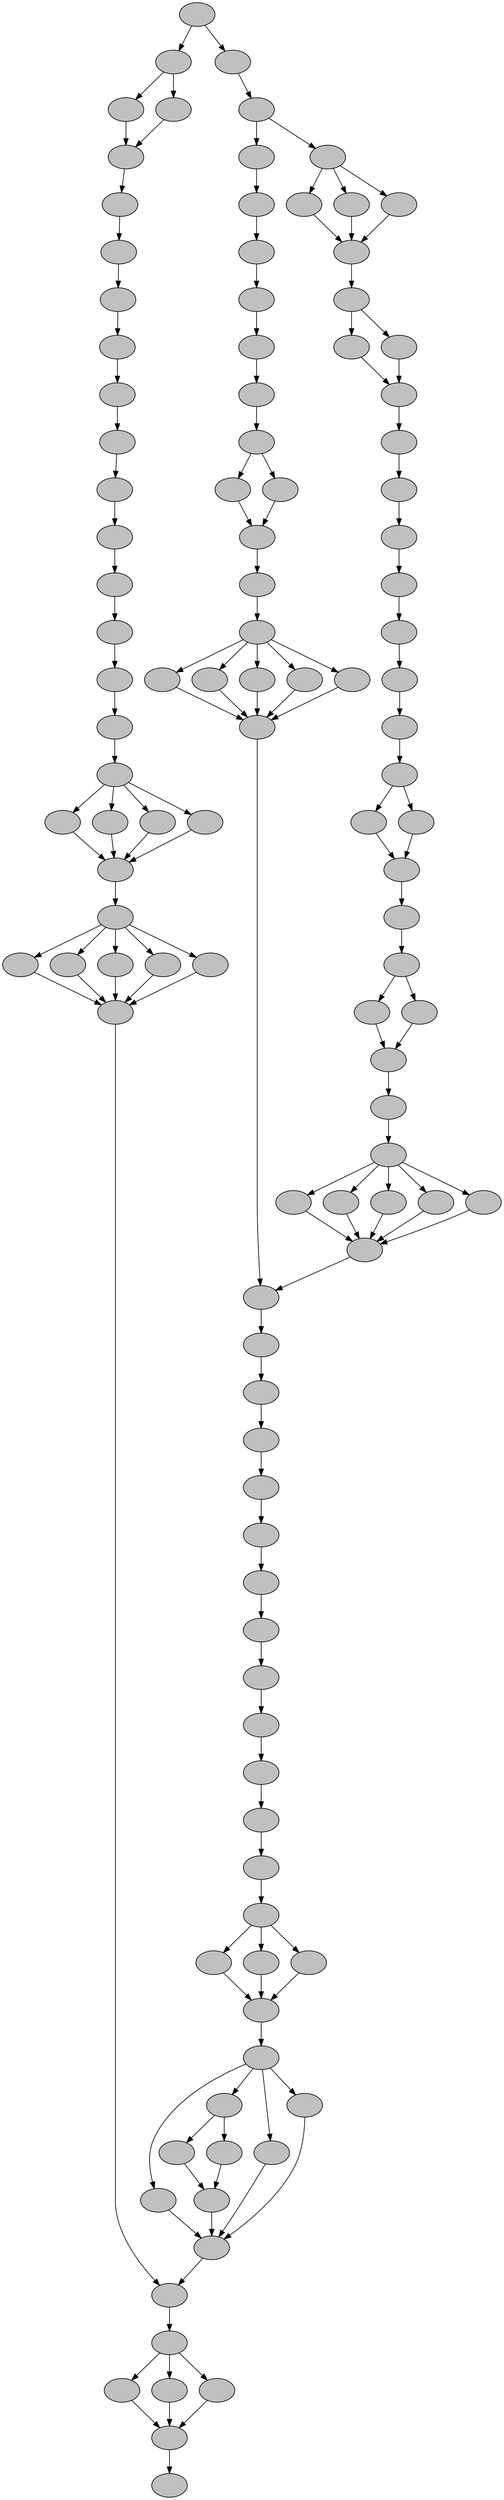 strict digraph transmit_1099 {
	graph [name=transmit_1099];
	node [label="\N"];
	node0	[codeSize="\"30 b\"",
		fillcolor=grey,
		label="",
		peek="\"0\"",
		peekType="\"void\"",
		pop="\"0\"",
		popType="\"void\"",
		push="\"0\"",
		pushType="\"void\"",
		stackSize="\"32 b\"",
		style=filled,
		work="\"0\""];
	node1	[codeSize="\"30 b\"",
		fillcolor=grey,
		label="",
		peek="\"0\"",
		peekType="\"void\"",
		pop="\"0\"",
		popType="\"void\"",
		push="\"0\"",
		pushType="\"void\"",
		stackSize="\"32 b\"",
		style=filled,
		work="\"0\""];
	node0 -> node1;
	node30	[codeSize="\"0 b\"",
		fillcolor=grey,
		label="",
		peek="\"0\"",
		peekType="\"void\"",
		pop="\"0\"",
		popType="\"void\"",
		push="\"800\"",
		pushType="\"bit\"",
		stackSize="\"0 b\"",
		style=filled,
		work="\"0\""];
	node0 -> node30;
	node2	[codeSize="\"640 b\"",
		fillcolor=grey,
		label="",
		peek="\"0\"",
		peekType="\"void\"",
		pop="\"0\"",
		popType="\"void\"",
		push="\"64\"",
		pushType="\"complex\"",
		stackSize="\"0 b\"",
		style=filled,
		work="\"320\""];
	node1 -> node2;
	node3	[codeSize="\"640 b\"",
		fillcolor=grey,
		label="",
		peek="\"0\"",
		peekType="\"void\"",
		pop="\"0\"",
		popType="\"void\"",
		push="\"64\"",
		pushType="\"complex\"",
		stackSize="\"0 b\"",
		style=filled,
		work="\"320\""];
	node1 -> node3;
	node4	[codeSize="\"42 b\"",
		fillcolor=grey,
		label="",
		peek="\"0\"",
		peekType="\"void\"",
		pop="\"128\"",
		popType="\"complex\"",
		push="\"128\"",
		pushType="\"complex\"",
		stackSize="\"96 b\"",
		style=filled,
		work="\"0\""];
	node2 -> node4;
	node3 -> node4;
	node5	[codeSize="\"64 b\"",
		fillcolor=grey,
		label="",
		peek="\"128\"",
		peekType="\"complex\"",
		pop="\"128\"",
		popType="\"complex\"",
		push="\"128\"",
		pushType="\"complex\"",
		stackSize="\"608 b\"",
		style=filled,
		work="\"672\""];
	node4 -> node5;
	node6	[codeSize="\"68 b\"",
		fillcolor=grey,
		label="",
		peek="\"128\"",
		peekType="\"complex\"",
		pop="\"128\"",
		popType="\"complex\"",
		push="\"128\"",
		pushType="\"complex\"",
		stackSize="\"1056 b\"",
		style=filled,
		work="\"832\""];
	node5 -> node6;
	node7	[codeSize="\"68 b\"",
		fillcolor=grey,
		label="",
		peek="\"128\"",
		peekType="\"complex\"",
		pop="\"128\"",
		popType="\"complex\"",
		push="\"128\"",
		pushType="\"complex\"",
		stackSize="\"1056 b\"",
		style=filled,
		work="\"416\""];
	node6 -> node7;
	node8	[codeSize="\"68 b\"",
		fillcolor=grey,
		label="",
		peek="\"128\"",
		peekType="\"complex\"",
		pop="\"128\"",
		popType="\"complex\"",
		push="\"128\"",
		pushType="\"complex\"",
		stackSize="\"1056 b\"",
		style=filled,
		work="\"208\""];
	node7 -> node8;
	node9	[codeSize="\"68 b\"",
		fillcolor=grey,
		label="",
		peek="\"128\"",
		peekType="\"complex\"",
		pop="\"128\"",
		popType="\"complex\"",
		push="\"128\"",
		pushType="\"complex\"",
		stackSize="\"1056 b\"",
		style=filled,
		work="\"104\""];
	node8 -> node9;
	node10	[codeSize="\"68 b\"",
		fillcolor=grey,
		label="",
		peek="\"128\"",
		peekType="\"complex\"",
		pop="\"128\"",
		popType="\"complex\"",
		push="\"128\"",
		pushType="\"complex\"",
		stackSize="\"1056 b\"",
		style=filled,
		work="\"52\""];
	node9 -> node10;
	node11	[codeSize="\"394 b\"",
		fillcolor=grey,
		label="",
		peek="\"128\"",
		peekType="\"complex\"",
		pop="\"128\"",
		popType="\"complex\"",
		push="\"128\"",
		pushType="\"complex\"",
		stackSize="\"4640 b\"",
		style=filled,
		work="\"159\""];
	node10 -> node11;
	node12	[codeSize="\"394 b\"",
		fillcolor=grey,
		label="",
		peek="\"128\"",
		peekType="\"complex\"",
		pop="\"128\"",
		popType="\"complex\"",
		push="\"128\"",
		pushType="\"complex\"",
		stackSize="\"5664 b\"",
		style=filled,
		work="\"314\""];
	node11 -> node12;
	node13	[codeSize="\"394 b\"",
		fillcolor=grey,
		label="",
		peek="\"128\"",
		peekType="\"complex\"",
		pop="\"128\"",
		popType="\"complex\"",
		push="\"128\"",
		pushType="\"complex\"",
		stackSize="\"7712 b\"",
		style=filled,
		work="\"624\""];
	node12 -> node13;
	node14	[codeSize="\"394 b\"",
		fillcolor=grey,
		label="",
		peek="\"128\"",
		peekType="\"complex\"",
		pop="\"128\"",
		popType="\"complex\"",
		push="\"128\"",
		pushType="\"complex\"",
		stackSize="\"11808 b\"",
		style=filled,
		work="\"1244\""];
	node13 -> node14;
	node15	[codeSize="\"394 b\"",
		fillcolor=grey,
		label="",
		peek="\"128\"",
		peekType="\"complex\"",
		pop="\"128\"",
		popType="\"complex\"",
		push="\"128\"",
		pushType="\"complex\"",
		stackSize="\"20000 b\"",
		style=filled,
		work="\"2484\""];
	node14 -> node15;
	node16	[codeSize="\"432 b\"",
		fillcolor=grey,
		label="",
		peek="\"128\"",
		peekType="\"complex\"",
		pop="\"128\"",
		popType="\"complex\"",
		push="\"128\"",
		pushType="\"complex\"",
		stackSize="\"36384 b\"",
		style=filled,
		work="\"5476\""];
	node15 -> node16;
	node17	[codeSize="\"36 b\"",
		fillcolor=grey,
		label="",
		peek="\"0\"",
		peekType="\"void\"",
		pop="\"128\"",
		popType="\"complex\"",
		push="\"128\"",
		pushType="\"complex\"",
		stackSize="\"544 b\"",
		style=filled,
		work="\"0\""];
	node16 -> node17;
	node18	[codeSize="\"38 b\"",
		fillcolor=grey,
		label="",
		peek="\"128\"",
		peekType="\"complex\"",
		pop="\"128\"",
		popType="\"complex\"",
		push="\"64\"",
		pushType="\"complex\"",
		stackSize="\"64 b\"",
		style=filled,
		work="\"416\""];
	node17 -> node18;
	node19	[codeSize="\"12 b\"",
		fillcolor=grey,
		label="",
		peek="\"128\"",
		peekType="\"complex\"",
		pop="\"128\"",
		popType="\"complex\"",
		push="\"128\"",
		pushType="\"complex\"",
		stackSize="\"512 b\"",
		style=filled,
		work="\"6\""];
	node17 -> node19;
	node20	[codeSize="\"12 b\"",
		fillcolor=grey,
		label="",
		peek="\"128\"",
		peekType="\"complex\"",
		pop="\"128\"",
		popType="\"complex\"",
		push="\"128\"",
		pushType="\"complex\"",
		stackSize="\"512 b\"",
		style=filled,
		work="\"6\""];
	node17 -> node20;
	node21	[codeSize="\"38 b\"",
		fillcolor=grey,
		label="",
		peek="\"128\"",
		peekType="\"complex\"",
		pop="\"128\"",
		popType="\"complex\"",
		push="\"2\"",
		pushType="\"complex\"",
		stackSize="\"64 b\"",
		style=filled,
		work="\"323\""];
	node17 -> node21;
	node22	[codeSize="\"72 b\"",
		fillcolor=grey,
		label="",
		peek="\"0\"",
		peekType="\"void\"",
		pop="\"322\"",
		popType="\"complex\"",
		push="\"322\"",
		pushType="\"complex\"",
		stackSize="\"128 b\"",
		style=filled,
		work="\"0\""];
	node18 -> node22;
	node19 -> node22;
	node20 -> node22;
	node21 -> node22;
	node23	[codeSize="\"84 b\"",
		fillcolor=grey,
		label="",
		peek="\"0\"",
		peekType="\"void\"",
		pop="\"322\"",
		popType="\"complex\"",
		push="\"322\"",
		pushType="\"complex\"",
		stackSize="\"128 b\"",
		style=filled,
		work="\"0\""];
	node22 -> node23;
	node24	[codeSize="\"162 b\"",
		fillcolor=grey,
		label="",
		peek="\"1\"",
		peekType="\"complex\"",
		pop="\"1\"",
		popType="\"complex\"",
		push="\"1\"",
		pushType="\"complex\"",
		stackSize="\"1536 b\"",
		style=filled,
		work="\"134\""];
	node23 -> node24;
	node25	[codeSize="\"12 b\"",
		fillcolor=grey,
		label="",
		peek="\"159\"",
		peekType="\"complex\"",
		pop="\"159\"",
		popType="\"complex\"",
		push="\"159\"",
		pushType="\"complex\"",
		stackSize="\"512 b\"",
		style=filled,
		work="\"6\""];
	node23 -> node25;
	node26	[codeSize="\"202 b\"",
		fillcolor=grey,
		label="",
		peek="\"2\"",
		peekType="\"complex\"",
		pop="\"2\"",
		popType="\"complex\"",
		push="\"1\"",
		pushType="\"complex\"",
		stackSize="\"2560 b\"",
		style=filled,
		work="\"153\""];
	node23 -> node26;
	node27	[codeSize="\"12 b\"",
		fillcolor=grey,
		label="",
		peek="\"159\"",
		peekType="\"complex\"",
		pop="\"159\"",
		popType="\"complex\"",
		push="\"159\"",
		pushType="\"complex\"",
		stackSize="\"512 b\"",
		style=filled,
		work="\"6\""];
	node23 -> node27;
	node28	[codeSize="\"12 b\"",
		fillcolor=grey,
		label="",
		peek="\"1\"",
		peekType="\"complex\"",
		pop="\"1\"",
		popType="\"complex\"",
		push="\"1\"",
		pushType="\"complex\"",
		stackSize="\"512 b\"",
		style=filled,
		work="\"6\""];
	node23 -> node28;
	node29	[codeSize="\"78 b\"",
		fillcolor=grey,
		label="",
		peek="\"0\"",
		peekType="\"void\"",
		pop="\"321\"",
		popType="\"complex\"",
		push="\"321\"",
		pushType="\"complex\"",
		stackSize="\"96 b\"",
		style=filled,
		work="\"0\""];
	node24 -> node29;
	node25 -> node29;
	node26 -> node29;
	node27 -> node29;
	node28 -> node29;
	node110	[codeSize="\"42 b\"",
		fillcolor=grey,
		label="",
		peek="\"0\"",
		peekType="\"void\"",
		pop="\"882\"",
		popType="\"complex\"",
		push="\"882\"",
		pushType="\"complex\"",
		stackSize="\"96 b\"",
		style=filled,
		work="\"0\""];
	node29 -> node110;
	node31	[codeSize="\"36 b\"",
		fillcolor=grey,
		label="",
		peek="\"0\"",
		peekType="\"void\"",
		pop="\"800\"",
		popType="\"int\"",
		push="\"800\"",
		pushType="\"int\"",
		stackSize="\"64 b\"",
		style=filled,
		work="\"0\""];
	node30 -> node31;
	node32	[codeSize="\"86 b\"",
		fillcolor=grey,
		label="",
		peek="\"0\"",
		peekType="\"void\"",
		pop="\"0\"",
		popType="\"void\"",
		push="\"24\"",
		pushType="\"int\"",
		stackSize="\"104 b\"",
		style=filled,
		work="\"157\""];
	node31 -> node32;
	node50	[codeSize="\"48 b\"",
		fillcolor=grey,
		label="",
		peek="\"0\"",
		peekType="\"void\"",
		pop="\"800\"",
		popType="\"int\"",
		push="\"800\"",
		pushType="\"int\"",
		stackSize="\"64 b\"",
		style=filled,
		work="\"0\""];
	node31 -> node50;
	node33	[codeSize="\"12 b\"",
		fillcolor=grey,
		label="",
		peek="\"24\"",
		peekType="\"int\"",
		pop="\"24\"",
		popType="\"int\"",
		push="\"24\"",
		pushType="\"int\"",
		stackSize="\"0 b\"",
		style=filled,
		work="\"6\""];
	node32 -> node33;
	node34	[codeSize="\"238 b\"",
		fillcolor=grey,
		label="",
		peek="\"168\"",
		peekType="\"int\"",
		pop="\"24\"",
		popType="\"int\"",
		push="\"48\"",
		pushType="\"int\"",
		stackSize="\"64 b\"",
		style=filled,
		work="\"47\""];
	node33 -> node34;
	node35	[codeSize="\"54 b\"",
		fillcolor=grey,
		label="",
		peek="\"48\"",
		peekType="\"int\"",
		pop="\"48\"",
		popType="\"int\"",
		push="\"48\"",
		pushType="\"int\"",
		stackSize="\"96 b\"",
		style=filled,
		work="\"563\""];
	node34 -> node35;
	node36	[codeSize="\"12 b\"",
		fillcolor=grey,
		label="",
		peek="\"48\"",
		peekType="\"int\"",
		pop="\"48\"",
		popType="\"int\"",
		push="\"48\"",
		pushType="\"int\"",
		stackSize="\"32 b\"",
		style=filled,
		work="\"6\""];
	node35 -> node36;
	node37	[codeSize="\"24 b\"",
		fillcolor=grey,
		label="",
		peek="\"48\"",
		peekType="\"int\"",
		pop="\"48\"",
		popType="\"int\"",
		push="\"48\"",
		pushType="\"complex\"",
		stackSize="\"544 b\"",
		style=filled,
		work="\"12\""];
	node36 -> node37;
	node38	[codeSize="\"36 b\"",
		fillcolor=grey,
		label="",
		peek="\"0\"",
		peekType="\"void\"",
		pop="\"48\"",
		popType="\"complex\"",
		push="\"48\"",
		pushType="\"complex\"",
		stackSize="\"64 b\"",
		style=filled,
		work="\"0\""];
	node37 -> node38;
	node39	[codeSize="\"12 b\"",
		fillcolor=grey,
		label="",
		peek="\"48\"",
		peekType="\"complex\"",
		pop="\"48\"",
		popType="\"complex\"",
		push="\"48\"",
		pushType="\"complex\"",
		stackSize="\"512 b\"",
		style=filled,
		work="\"6\""];
	node38 -> node39;
	node40	[codeSize="\"40 b\"",
		fillcolor=grey,
		label="",
		peek="\"0\"",
		peekType="\"void\"",
		pop="\"0\"",
		popType="\"void\"",
		push="\"4\"",
		pushType="\"complex\"",
		stackSize="\"1024 b\"",
		style=filled,
		work="\"20\""];
	node38 -> node40;
	node41	[codeSize="\"42 b\"",
		fillcolor=grey,
		label="",
		peek="\"0\"",
		peekType="\"void\"",
		pop="\"52\"",
		popType="\"complex\"",
		push="\"52\"",
		pushType="\"complex\"",
		stackSize="\"96 b\"",
		style=filled,
		work="\"0\""];
	node39 -> node41;
	node40 -> node41;
	node42	[codeSize="\"294 b\"",
		fillcolor=grey,
		label="",
		peek="\"52\"",
		peekType="\"complex\"",
		pop="\"52\"",
		popType="\"complex\"",
		push="\"52\"",
		pushType="\"complex\"",
		stackSize="\"4256 b\"",
		style=filled,
		work="\"468\""];
	node41 -> node42;
	node43	[codeSize="\"78 b\"",
		fillcolor=grey,
		label="",
		peek="\"0\"",
		peekType="\"void\"",
		pop="\"52\"",
		popType="\"complex\"",
		push="\"52\"",
		pushType="\"complex\"",
		stackSize="\"96 b\"",
		style=filled,
		work="\"0\""];
	node42 -> node43;
	node44	[codeSize="\"14 b\"",
		fillcolor=grey,
		label="",
		peek="\"0\"",
		peekType="\"void\"",
		pop="\"0\"",
		popType="\"void\"",
		push="\"6\"",
		pushType="\"complex\"",
		stackSize="\"512 b\"",
		style=filled,
		work="\"7\""];
	node43 -> node44;
	node45	[codeSize="\"12 b\"",
		fillcolor=grey,
		label="",
		peek="\"26\"",
		peekType="\"complex\"",
		pop="\"26\"",
		popType="\"complex\"",
		push="\"26\"",
		pushType="\"complex\"",
		stackSize="\"512 b\"",
		style=filled,
		work="\"6\""];
	node43 -> node45;
	node46	[codeSize="\"14 b\"",
		fillcolor=grey,
		label="",
		peek="\"0\"",
		peekType="\"void\"",
		pop="\"0\"",
		popType="\"void\"",
		push="\"1\"",
		pushType="\"complex\"",
		stackSize="\"512 b\"",
		style=filled,
		work="\"7\""];
	node43 -> node46;
	node47	[codeSize="\"12 b\"",
		fillcolor=grey,
		label="",
		peek="\"26\"",
		peekType="\"complex\"",
		pop="\"26\"",
		popType="\"complex\"",
		push="\"26\"",
		pushType="\"complex\"",
		stackSize="\"512 b\"",
		style=filled,
		work="\"6\""];
	node43 -> node47;
	node48	[codeSize="\"14 b\"",
		fillcolor=grey,
		label="",
		peek="\"0\"",
		peekType="\"void\"",
		pop="\"0\"",
		popType="\"void\"",
		push="\"5\"",
		pushType="\"complex\"",
		stackSize="\"512 b\"",
		style=filled,
		work="\"7\""];
	node43 -> node48;
	node49	[codeSize="\"90 b\"",
		fillcolor=grey,
		label="",
		peek="\"0\"",
		peekType="\"void\"",
		pop="\"64\"",
		popType="\"complex\"",
		push="\"64\"",
		pushType="\"complex\"",
		stackSize="\"160 b\"",
		style=filled,
		work="\"0\""];
	node44 -> node49;
	node45 -> node49;
	node46 -> node49;
	node47 -> node49;
	node48 -> node49;
	node83	[codeSize="\"42 b\"",
		fillcolor=grey,
		label="",
		peek="\"0\"",
		peekType="\"void\"",
		pop="\"448\"",
		popType="\"complex\"",
		push="\"448\"",
		pushType="\"complex\"",
		stackSize="\"96 b\"",
		style=filled,
		work="\"0\""];
	node49 -> node83;
	node51	[codeSize="\"6 b\"",
		fillcolor=grey,
		label="",
		peek="\"0\"",
		peekType="\"void\"",
		pop="\"0\"",
		popType="\"void\"",
		push="\"16\"",
		pushType="\"int\"",
		stackSize="\"0 b\"",
		style=filled,
		work="\"3\""];
	node50 -> node51;
	node52	[codeSize="\"12 b\"",
		fillcolor=grey,
		label="",
		peek="\"800\"",
		peekType="\"int\"",
		pop="\"800\"",
		popType="\"int\"",
		push="\"800\"",
		pushType="\"int\"",
		stackSize="\"32 b\"",
		style=filled,
		work="\"6\""];
	node50 -> node52;
	node53	[codeSize="\"6 b\"",
		fillcolor=grey,
		label="",
		peek="\"0\"",
		peekType="\"void\"",
		pop="\"0\"",
		popType="\"void\"",
		push="\"48\"",
		pushType="\"int\"",
		stackSize="\"0 b\"",
		style=filled,
		work="\"3\""];
	node50 -> node53;
	node54	[codeSize="\"60 b\"",
		fillcolor=grey,
		label="",
		peek="\"0\"",
		peekType="\"void\"",
		pop="\"864\"",
		popType="\"int\"",
		push="\"864\"",
		pushType="\"int\"",
		stackSize="\"128 b\"",
		style=filled,
		work="\"0\""];
	node51 -> node54;
	node52 -> node54;
	node53 -> node54;
	node55	[codeSize="\"30 b\"",
		fillcolor=grey,
		label="",
		peek="\"0\"",
		peekType="\"void\"",
		pop="\"864\"",
		popType="\"int\"",
		push="\"864\"",
		pushType="\"int\"",
		stackSize="\"32 b\"",
		style=filled,
		work="\"0\""];
	node54 -> node55;
	node56	[codeSize="\"12 b\"",
		fillcolor=grey,
		label="",
		peek="\"864\"",
		peekType="\"int\"",
		pop="\"864\"",
		popType="\"int\"",
		push="\"864\"",
		pushType="\"int\"",
		stackSize="\"32 b\"",
		style=filled,
		work="\"6\""];
	node55 -> node56;
	node57	[codeSize="\"90 b\"",
		fillcolor=grey,
		label="",
		peek="\"0\"",
		peekType="\"void\"",
		pop="\"0\"",
		popType="\"void\"",
		push="\"864\"",
		pushType="\"int\"",
		stackSize="\"64 b\"",
		style=filled,
		work="\"52\""];
	node55 -> node57;
	node58	[codeSize="\"30 b\"",
		fillcolor=grey,
		label="",
		peek="\"0\"",
		peekType="\"void\"",
		pop="\"1728\"",
		popType="\"int\"",
		push="\"1728\"",
		pushType="\"int\"",
		stackSize="\"32 b\"",
		style=filled,
		work="\"0\""];
	node56 -> node58;
	node57 -> node58;
	node59	[codeSize="\"18 b\"",
		fillcolor=grey,
		label="",
		peek="\"1728\"",
		peekType="\"int\"",
		pop="\"1728\"",
		popType="\"int\"",
		push="\"864\"",
		pushType="\"int\"",
		stackSize="\"64 b\"",
		style=filled,
		work="\"10\""];
	node58 -> node59;
	node60	[codeSize="\"66 b\"",
		fillcolor=grey,
		label="",
		peek="\"864\"",
		peekType="\"int\"",
		pop="\"864\"",
		popType="\"int\"",
		push="\"864\"",
		pushType="\"int\"",
		stackSize="\"96 b\"",
		style=filled,
		work="\"6912\""];
	node59 -> node60;
	node61	[codeSize="\"12 b\"",
		fillcolor=grey,
		label="",
		peek="\"864\"",
		peekType="\"int\"",
		pop="\"864\"",
		popType="\"int\"",
		push="\"864\"",
		pushType="\"int\"",
		stackSize="\"0 b\"",
		style=filled,
		work="\"6\""];
	node60 -> node61;
	node62	[codeSize="\"238 b\"",
		fillcolor=grey,
		label="",
		peek="\"6048\"",
		peekType="\"int\"",
		pop="\"864\"",
		popType="\"int\"",
		push="\"1728\"",
		pushType="\"int\"",
		stackSize="\"64 b\"",
		style=filled,
		work="\"47\""];
	node61 -> node62;
	node63	[codeSize="\"60 b\"",
		fillcolor=grey,
		label="",
		peek="\"1728\"",
		peekType="\"int\"",
		pop="\"1728\"",
		popType="\"int\"",
		push="\"1152\"",
		pushType="\"int\"",
		stackSize="\"0 b\"",
		style=filled,
		work="\"30\""];
	node62 -> node63;
	node64	[codeSize="\"54 b\"",
		fillcolor=grey,
		label="",
		peek="\"1152\"",
		peekType="\"int\"",
		pop="\"1152\"",
		popType="\"int\"",
		push="\"1152\"",
		pushType="\"int\"",
		stackSize="\"96 b\"",
		style=filled,
		work="\"2147\""];
	node63 -> node64;
	node65	[codeSize="\"12 b\"",
		fillcolor=grey,
		label="",
		peek="\"1152\"",
		peekType="\"int\"",
		pop="\"1152\"",
		popType="\"int\"",
		push="\"1152\"",
		pushType="\"int\"",
		stackSize="\"32 b\"",
		style=filled,
		work="\"6\""];
	node64 -> node65;
	node66	[codeSize="\"42 b\"",
		fillcolor=grey,
		label="",
		peek="\"0\"",
		peekType="\"void\"",
		pop="\"1152\"",
		popType="\"int\"",
		push="\"1152\"",
		pushType="\"int\"",
		stackSize="\"96 b\"",
		style=filled,
		work="\"0\""];
	node65 -> node66;
	node67	[codeSize="\"12 b\"",
		fillcolor=grey,
		label="",
		peek="\"576\"",
		peekType="\"int\"",
		pop="\"576\"",
		popType="\"int\"",
		push="\"576\"",
		pushType="\"int\"",
		stackSize="\"32 b\"",
		style=filled,
		work="\"6\""];
	node66 -> node67;
	node68	[codeSize="\"24 b\"",
		fillcolor=grey,
		label="",
		peek="\"576\"",
		peekType="\"int\"",
		pop="\"576\"",
		popType="\"int\"",
		push="\"576\"",
		pushType="\"int\"",
		stackSize="\"64 b\"",
		style=filled,
		work="\"12\""];
	node66 -> node68;
	node69	[codeSize="\"42 b\"",
		fillcolor=grey,
		label="",
		peek="\"0\"",
		peekType="\"void\"",
		pop="\"1152\"",
		popType="\"int\"",
		push="\"1152\"",
		pushType="\"int\"",
		stackSize="\"96 b\"",
		style=filled,
		work="\"0\""];
	node67 -> node69;
	node68 -> node69;
	node70	[codeSize="\"126 b\"",
		fillcolor=grey,
		label="",
		peek="\"1152\"",
		peekType="\"int\"",
		pop="\"1152\"",
		popType="\"int\"",
		push="\"288\"",
		pushType="\"complex\"",
		stackSize="\"640 b\"",
		style=filled,
		work="\"115\""];
	node69 -> node70;
	node71	[codeSize="\"36 b\"",
		fillcolor=grey,
		label="",
		peek="\"0\"",
		peekType="\"void\"",
		pop="\"288\"",
		popType="\"complex\"",
		push="\"288\"",
		pushType="\"complex\"",
		stackSize="\"64 b\"",
		style=filled,
		work="\"0\""];
	node70 -> node71;
	node72	[codeSize="\"12 b\"",
		fillcolor=grey,
		label="",
		peek="\"288\"",
		peekType="\"complex\"",
		pop="\"288\"",
		popType="\"complex\"",
		push="\"288\"",
		pushType="\"complex\"",
		stackSize="\"512 b\"",
		style=filled,
		work="\"6\""];
	node71 -> node72;
	node73	[codeSize="\"460 b\"",
		fillcolor=grey,
		label="",
		peek="\"0\"",
		peekType="\"void\"",
		pop="\"0\"",
		popType="\"void\"",
		push="\"24\"",
		pushType="\"complex\"",
		stackSize="\"2624 b\"",
		style=filled,
		work="\"225\""];
	node71 -> node73;
	node74	[codeSize="\"42 b\"",
		fillcolor=grey,
		label="",
		peek="\"0\"",
		peekType="\"void\"",
		pop="\"312\"",
		popType="\"complex\"",
		push="\"312\"",
		pushType="\"complex\"",
		stackSize="\"96 b\"",
		style=filled,
		work="\"0\""];
	node72 -> node74;
	node73 -> node74;
	node75	[codeSize="\"294 b\"",
		fillcolor=grey,
		label="",
		peek="\"312\"",
		peekType="\"complex\"",
		pop="\"312\"",
		popType="\"complex\"",
		push="\"312\"",
		pushType="\"complex\"",
		stackSize="\"4256 b\"",
		style=filled,
		work="\"468\""];
	node74 -> node75;
	node76	[codeSize="\"78 b\"",
		fillcolor=grey,
		label="",
		peek="\"0\"",
		peekType="\"void\"",
		pop="\"312\"",
		popType="\"complex\"",
		push="\"312\"",
		pushType="\"complex\"",
		stackSize="\"96 b\"",
		style=filled,
		work="\"0\""];
	node75 -> node76;
	node77	[codeSize="\"14 b\"",
		fillcolor=grey,
		label="",
		peek="\"0\"",
		peekType="\"void\"",
		pop="\"0\"",
		popType="\"void\"",
		push="\"36\"",
		pushType="\"complex\"",
		stackSize="\"512 b\"",
		style=filled,
		work="\"7\""];
	node76 -> node77;
	node78	[codeSize="\"12 b\"",
		fillcolor=grey,
		label="",
		peek="\"156\"",
		peekType="\"complex\"",
		pop="\"156\"",
		popType="\"complex\"",
		push="\"156\"",
		pushType="\"complex\"",
		stackSize="\"512 b\"",
		style=filled,
		work="\"6\""];
	node76 -> node78;
	node79	[codeSize="\"14 b\"",
		fillcolor=grey,
		label="",
		peek="\"0\"",
		peekType="\"void\"",
		pop="\"0\"",
		popType="\"void\"",
		push="\"6\"",
		pushType="\"complex\"",
		stackSize="\"512 b\"",
		style=filled,
		work="\"7\""];
	node76 -> node79;
	node80	[codeSize="\"12 b\"",
		fillcolor=grey,
		label="",
		peek="\"156\"",
		peekType="\"complex\"",
		pop="\"156\"",
		popType="\"complex\"",
		push="\"156\"",
		pushType="\"complex\"",
		stackSize="\"512 b\"",
		style=filled,
		work="\"6\""];
	node76 -> node80;
	node81	[codeSize="\"14 b\"",
		fillcolor=grey,
		label="",
		peek="\"0\"",
		peekType="\"void\"",
		pop="\"0\"",
		popType="\"void\"",
		push="\"30\"",
		pushType="\"complex\"",
		stackSize="\"512 b\"",
		style=filled,
		work="\"7\""];
	node76 -> node81;
	node82	[codeSize="\"90 b\"",
		fillcolor=grey,
		label="",
		peek="\"0\"",
		peekType="\"void\"",
		pop="\"384\"",
		popType="\"complex\"",
		push="\"384\"",
		pushType="\"complex\"",
		stackSize="\"160 b\"",
		style=filled,
		work="\"0\""];
	node77 -> node82;
	node78 -> node82;
	node79 -> node82;
	node80 -> node82;
	node81 -> node82;
	node82 -> node83;
	node84	[codeSize="\"64 b\"",
		fillcolor=grey,
		label="",
		peek="\"448\"",
		peekType="\"complex\"",
		pop="\"448\"",
		popType="\"complex\"",
		push="\"448\"",
		pushType="\"complex\"",
		stackSize="\"608 b\"",
		style=filled,
		work="\"672\""];
	node83 -> node84;
	node85	[codeSize="\"68 b\"",
		fillcolor=grey,
		label="",
		peek="\"448\"",
		peekType="\"complex\"",
		pop="\"448\"",
		popType="\"complex\"",
		push="\"448\"",
		pushType="\"complex\"",
		stackSize="\"1056 b\"",
		style=filled,
		work="\"832\""];
	node84 -> node85;
	node86	[codeSize="\"68 b\"",
		fillcolor=grey,
		label="",
		peek="\"448\"",
		peekType="\"complex\"",
		pop="\"448\"",
		popType="\"complex\"",
		push="\"448\"",
		pushType="\"complex\"",
		stackSize="\"1056 b\"",
		style=filled,
		work="\"416\""];
	node85 -> node86;
	node87	[codeSize="\"68 b\"",
		fillcolor=grey,
		label="",
		peek="\"448\"",
		peekType="\"complex\"",
		pop="\"448\"",
		popType="\"complex\"",
		push="\"448\"",
		pushType="\"complex\"",
		stackSize="\"1056 b\"",
		style=filled,
		work="\"208\""];
	node86 -> node87;
	node88	[codeSize="\"68 b\"",
		fillcolor=grey,
		label="",
		peek="\"448\"",
		peekType="\"complex\"",
		pop="\"448\"",
		popType="\"complex\"",
		push="\"448\"",
		pushType="\"complex\"",
		stackSize="\"1056 b\"",
		style=filled,
		work="\"104\""];
	node87 -> node88;
	node89	[codeSize="\"68 b\"",
		fillcolor=grey,
		label="",
		peek="\"448\"",
		peekType="\"complex\"",
		pop="\"448\"",
		popType="\"complex\"",
		push="\"448\"",
		pushType="\"complex\"",
		stackSize="\"1056 b\"",
		style=filled,
		work="\"52\""];
	node88 -> node89;
	node90	[codeSize="\"394 b\"",
		fillcolor=grey,
		label="",
		peek="\"448\"",
		peekType="\"complex\"",
		pop="\"448\"",
		popType="\"complex\"",
		push="\"448\"",
		pushType="\"complex\"",
		stackSize="\"4640 b\"",
		style=filled,
		work="\"159\""];
	node89 -> node90;
	node91	[codeSize="\"394 b\"",
		fillcolor=grey,
		label="",
		peek="\"448\"",
		peekType="\"complex\"",
		pop="\"448\"",
		popType="\"complex\"",
		push="\"448\"",
		pushType="\"complex\"",
		stackSize="\"5664 b\"",
		style=filled,
		work="\"314\""];
	node90 -> node91;
	node92	[codeSize="\"394 b\"",
		fillcolor=grey,
		label="",
		peek="\"448\"",
		peekType="\"complex\"",
		pop="\"448\"",
		popType="\"complex\"",
		push="\"448\"",
		pushType="\"complex\"",
		stackSize="\"7712 b\"",
		style=filled,
		work="\"624\""];
	node91 -> node92;
	node93	[codeSize="\"394 b\"",
		fillcolor=grey,
		label="",
		peek="\"448\"",
		peekType="\"complex\"",
		pop="\"448\"",
		popType="\"complex\"",
		push="\"448\"",
		pushType="\"complex\"",
		stackSize="\"11808 b\"",
		style=filled,
		work="\"1244\""];
	node92 -> node93;
	node94	[codeSize="\"394 b\"",
		fillcolor=grey,
		label="",
		peek="\"448\"",
		peekType="\"complex\"",
		pop="\"448\"",
		popType="\"complex\"",
		push="\"448\"",
		pushType="\"complex\"",
		stackSize="\"20000 b\"",
		style=filled,
		work="\"2484\""];
	node93 -> node94;
	node95	[codeSize="\"432 b\"",
		fillcolor=grey,
		label="",
		peek="\"448\"",
		peekType="\"complex\"",
		pop="\"448\"",
		popType="\"complex\"",
		push="\"448\"",
		pushType="\"complex\"",
		stackSize="\"36384 b\"",
		style=filled,
		work="\"5476\""];
	node94 -> node95;
	node96	[codeSize="\"30 b\"",
		fillcolor=grey,
		label="",
		peek="\"0\"",
		peekType="\"void\"",
		pop="\"448\"",
		popType="\"complex\"",
		push="\"448\"",
		pushType="\"complex\"",
		stackSize="\"544 b\"",
		style=filled,
		work="\"0\""];
	node95 -> node96;
	node97	[codeSize="\"38 b\"",
		fillcolor=grey,
		label="",
		peek="\"448\"",
		peekType="\"complex\"",
		pop="\"448\"",
		popType="\"complex\"",
		push="\"112\"",
		pushType="\"complex\"",
		stackSize="\"64 b\"",
		style=filled,
		work="\"368\""];
	node96 -> node97;
	node98	[codeSize="\"12 b\"",
		fillcolor=grey,
		label="",
		peek="\"448\"",
		peekType="\"complex\"",
		pop="\"448\"",
		popType="\"complex\"",
		push="\"448\"",
		pushType="\"complex\"",
		stackSize="\"512 b\"",
		style=filled,
		work="\"6\""];
	node96 -> node98;
	node99	[codeSize="\"38 b\"",
		fillcolor=grey,
		label="",
		peek="\"448\"",
		peekType="\"complex\"",
		pop="\"448\"",
		popType="\"complex\"",
		push="\"7\"",
		pushType="\"complex\"",
		stackSize="\"64 b\"",
		style=filled,
		work="\"323\""];
	node96 -> node99;
	node100	[codeSize="\"54 b\"",
		fillcolor=grey,
		label="",
		peek="\"0\"",
		peekType="\"void\"",
		pop="\"567\"",
		popType="\"complex\"",
		push="\"567\"",
		pushType="\"complex\"",
		stackSize="\"96 b\"",
		style=filled,
		work="\"0\""];
	node97 -> node100;
	node98 -> node100;
	node99 -> node100;
	node101	[codeSize="\"66 b\"",
		fillcolor=grey,
		label="",
		peek="\"0\"",
		peekType="\"void\"",
		pop="\"567\"",
		popType="\"complex\"",
		push="\"567\"",
		pushType="\"complex\"",
		stackSize="\"96 b\"",
		style=filled,
		work="\"0\""];
	node100 -> node101;
	node102	[codeSize="\"12 b\"",
		fillcolor=grey,
		label="",
		peek="\"1\"",
		peekType="\"complex\"",
		pop="\"1\"",
		popType="\"complex\"",
		push="\"1\"",
		pushType="\"complex\"",
		stackSize="\"512 b\"",
		style=filled,
		work="\"6\""];
	node101 -> node102;
	node103	[codeSize="\"42 b\"",
		fillcolor=grey,
		label="",
		peek="\"0\"",
		peekType="\"void\"",
		pop="\"486\"",
		popType="\"complex\"",
		push="\"486\"",
		pushType="\"complex\"",
		stackSize="\"96 b\"",
		style=filled,
		work="\"0\""];
	node101 -> node103;
	node107	[codeSize="\"12 b\"",
		fillcolor=grey,
		label="",
		peek="\"79\"",
		peekType="\"complex\"",
		pop="\"79\"",
		popType="\"complex\"",
		push="\"79\"",
		pushType="\"complex\"",
		stackSize="\"512 b\"",
		style=filled,
		work="\"6\""];
	node101 -> node107;
	node108	[codeSize="\"162 b\"",
		fillcolor=grey,
		label="",
		peek="\"1\"",
		peekType="\"complex\"",
		pop="\"1\"",
		popType="\"complex\"",
		push="\"1\"",
		pushType="\"complex\"",
		stackSize="\"1536 b\"",
		style=filled,
		work="\"134\""];
	node101 -> node108;
	node109	[codeSize="\"66 b\"",
		fillcolor=grey,
		label="",
		peek="\"0\"",
		peekType="\"void\"",
		pop="\"561\"",
		popType="\"complex\"",
		push="\"561\"",
		pushType="\"complex\"",
		stackSize="\"96 b\"",
		style=filled,
		work="\"0\""];
	node102 -> node109;
	node104	[codeSize="\"12 b\"",
		fillcolor=grey,
		label="",
		peek="\"474\"",
		peekType="\"complex\"",
		pop="\"474\"",
		popType="\"complex\"",
		push="\"474\"",
		pushType="\"complex\"",
		stackSize="\"512 b\"",
		style=filled,
		work="\"6\""];
	node103 -> node104;
	node105	[codeSize="\"202 b\"",
		fillcolor=grey,
		label="",
		peek="\"12\"",
		peekType="\"complex\"",
		pop="\"12\"",
		popType="\"complex\"",
		push="\"6\"",
		pushType="\"complex\"",
		stackSize="\"2560 b\"",
		style=filled,
		work="\"153\""];
	node103 -> node105;
	node106	[codeSize="\"36 b\"",
		fillcolor=grey,
		label="",
		peek="\"0\"",
		peekType="\"void\"",
		pop="\"480\"",
		popType="\"complex\"",
		push="\"480\"",
		pushType="\"complex\"",
		stackSize="\"64 b\"",
		style=filled,
		work="\"0\""];
	node104 -> node106;
	node105 -> node106;
	node106 -> node109;
	node107 -> node109;
	node108 -> node109;
	node109 -> node110;
	node111	[codeSize="\"60 b\"",
		fillcolor=grey,
		label="",
		peek="\"0\"",
		peekType="\"void\"",
		pop="\"882\"",
		popType="\"complex\"",
		push="\"882\"",
		pushType="\"complex\"",
		stackSize="\"128 b\"",
		style=filled,
		work="\"0\""];
	node110 -> node111;
	node112	[codeSize="\"12 b\"",
		fillcolor=grey,
		label="",
		peek="\"320\"",
		peekType="\"complex\"",
		pop="\"320\"",
		popType="\"complex\"",
		push="\"320\"",
		pushType="\"complex\"",
		stackSize="\"512 b\"",
		style=filled,
		work="\"6\""];
	node111 -> node112;
	node113	[codeSize="\"202 b\"",
		fillcolor=grey,
		label="",
		peek="\"2\"",
		peekType="\"complex\"",
		pop="\"2\"",
		popType="\"complex\"",
		push="\"1\"",
		pushType="\"complex\"",
		stackSize="\"2560 b\"",
		style=filled,
		work="\"153\""];
	node111 -> node113;
	node114	[codeSize="\"12 b\"",
		fillcolor=grey,
		label="",
		peek="\"560\"",
		peekType="\"complex\"",
		pop="\"560\"",
		popType="\"complex\"",
		push="\"560\"",
		pushType="\"complex\"",
		stackSize="\"512 b\"",
		style=filled,
		work="\"6\""];
	node111 -> node114;
	node115	[codeSize="\"54 b\"",
		fillcolor=grey,
		label="",
		peek="\"0\"",
		peekType="\"void\"",
		pop="\"881\"",
		popType="\"complex\"",
		push="\"881\"",
		pushType="\"complex\"",
		stackSize="\"96 b\"",
		style=filled,
		work="\"0\""];
	node112 -> node115;
	node113 -> node115;
	node114 -> node115;
	node116	[codeSize="\"34 b\"",
		fillcolor=grey,
		label="",
		peek="\"881\"",
		peekType="\"complex\"",
		pop="\"881\"",
		popType="\"complex\"",
		push="\"0\"",
		pushType="\"void\"",
		stackSize="\"576 b\"",
		style=filled,
		work="\"13\""];
	node115 -> node116;
}
